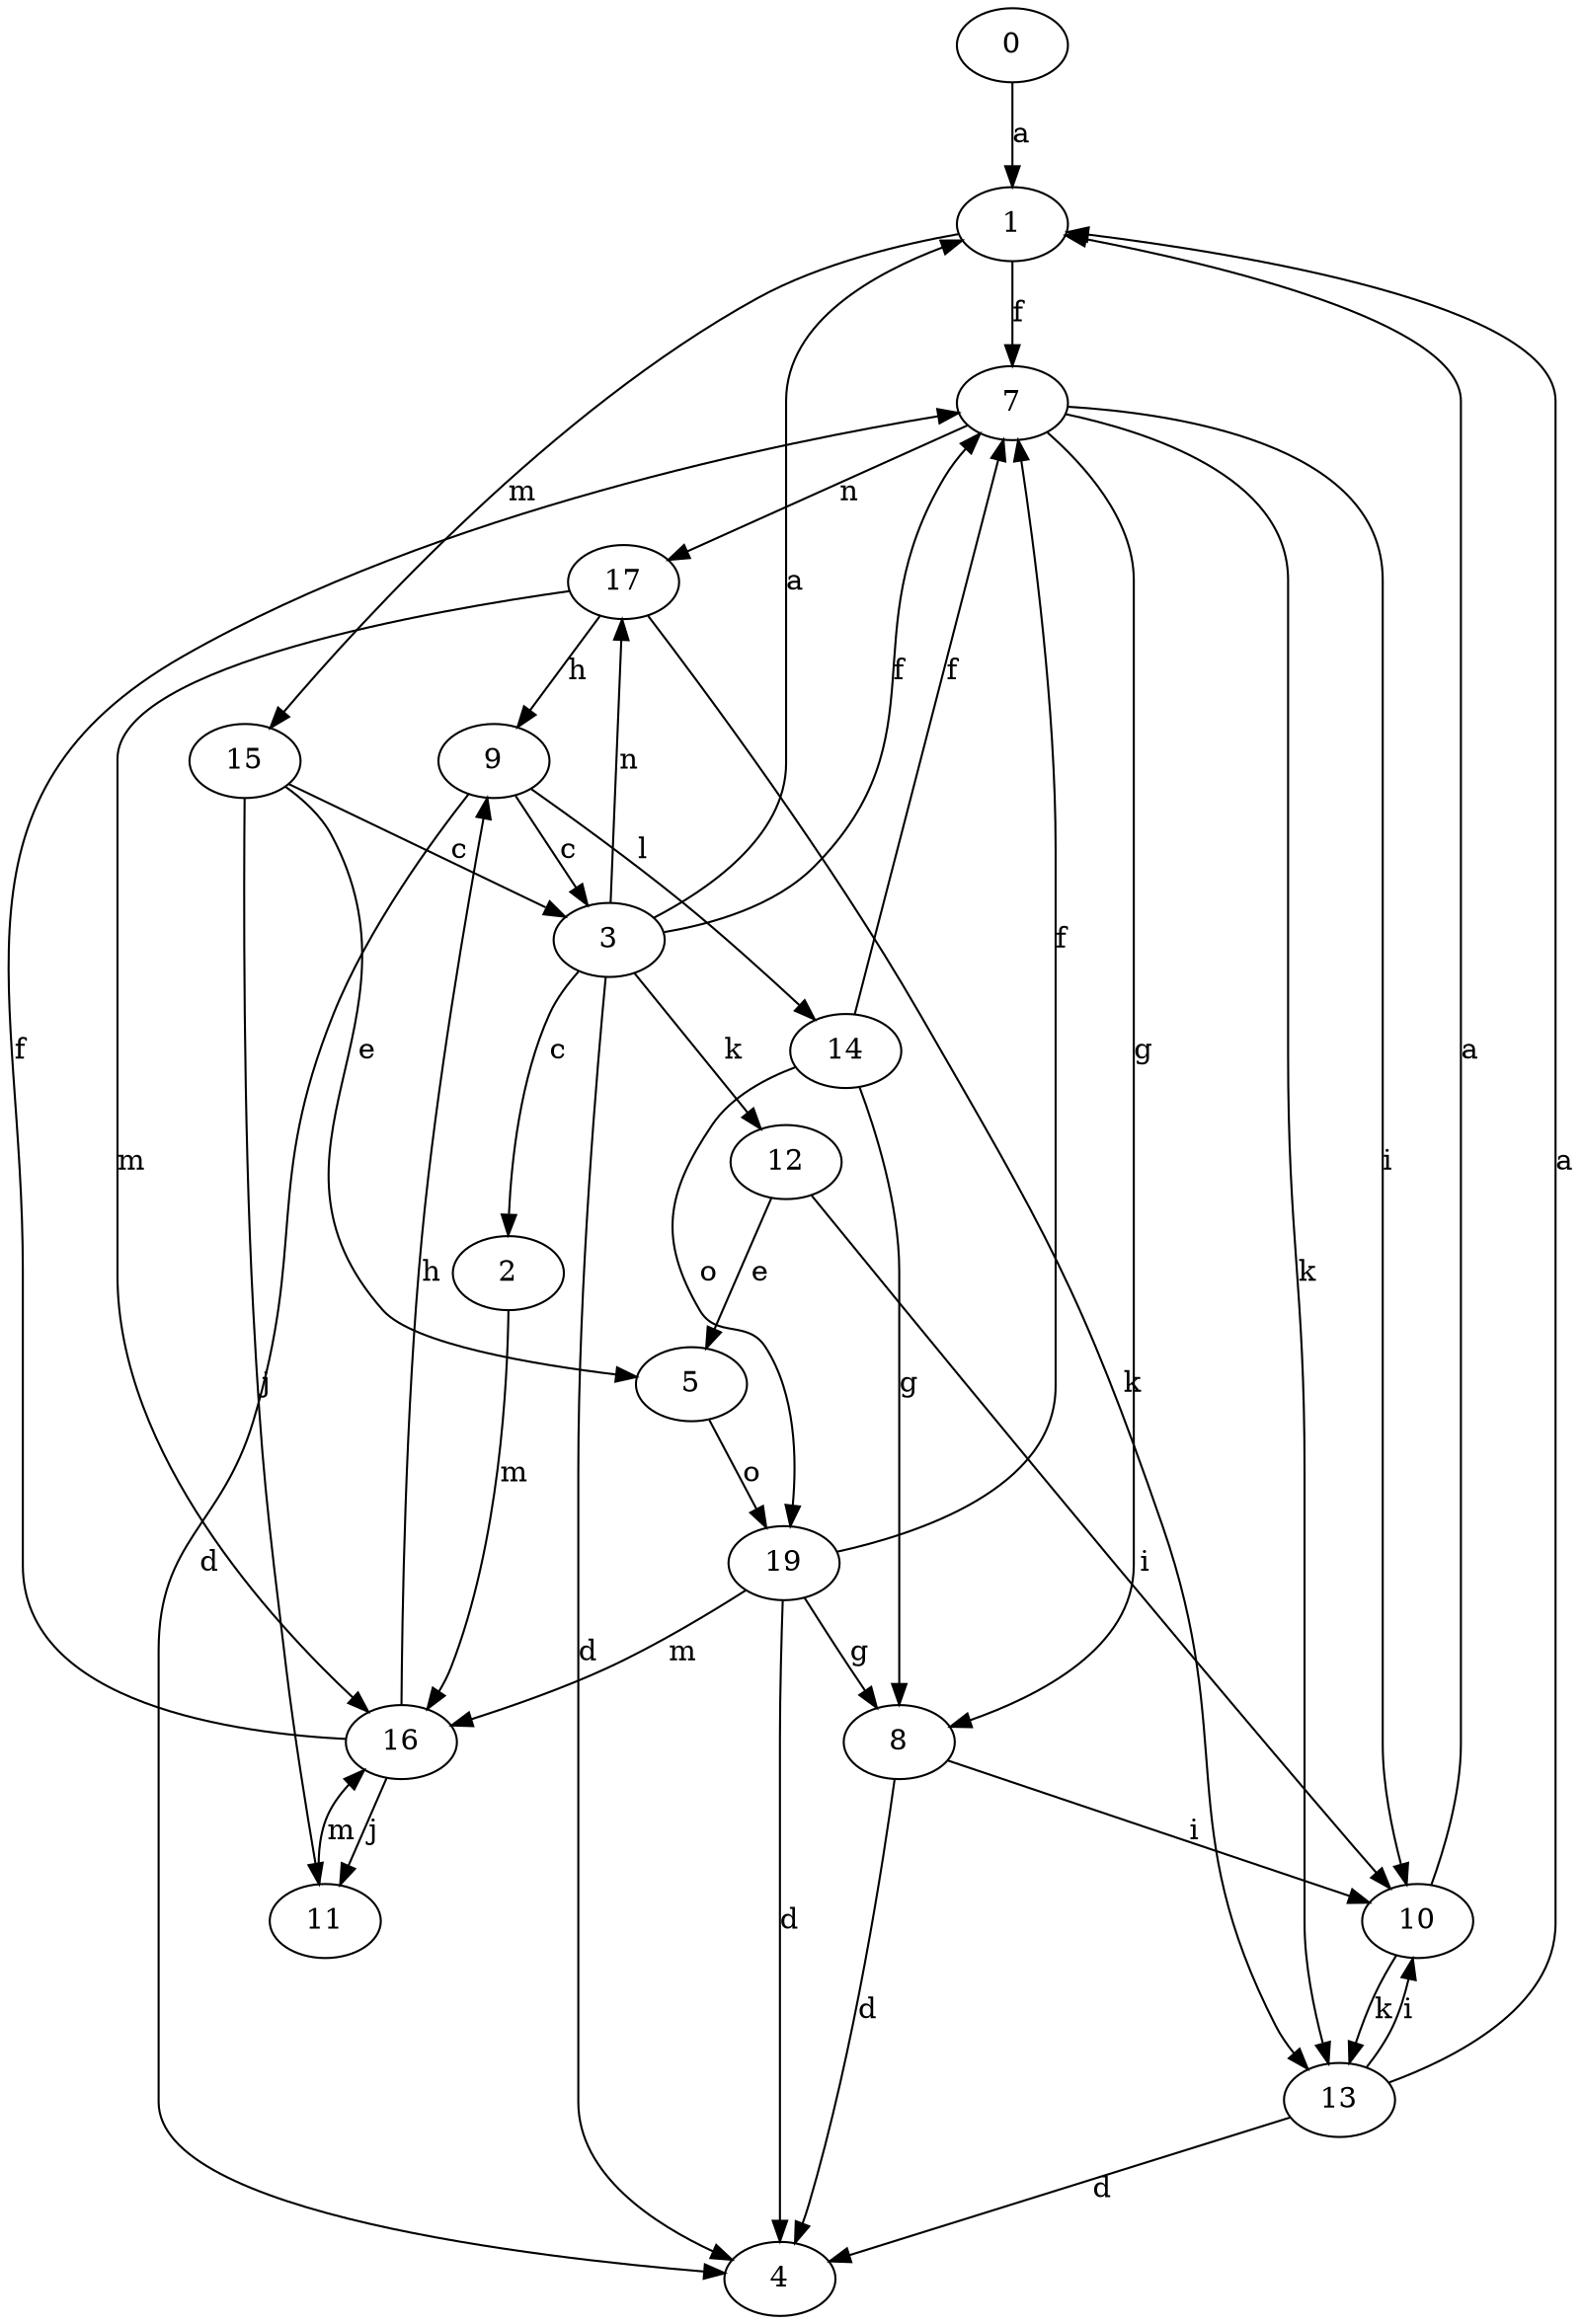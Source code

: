 strict digraph  {
0;
1;
2;
3;
4;
5;
7;
8;
9;
10;
11;
12;
13;
14;
15;
16;
17;
19;
0 -> 1  [label=a];
1 -> 7  [label=f];
1 -> 15  [label=m];
2 -> 16  [label=m];
3 -> 1  [label=a];
3 -> 2  [label=c];
3 -> 4  [label=d];
3 -> 7  [label=f];
3 -> 12  [label=k];
3 -> 17  [label=n];
5 -> 19  [label=o];
7 -> 8  [label=g];
7 -> 10  [label=i];
7 -> 13  [label=k];
7 -> 17  [label=n];
8 -> 4  [label=d];
8 -> 10  [label=i];
9 -> 3  [label=c];
9 -> 4  [label=d];
9 -> 14  [label=l];
10 -> 1  [label=a];
10 -> 13  [label=k];
11 -> 16  [label=m];
12 -> 5  [label=e];
12 -> 10  [label=i];
13 -> 1  [label=a];
13 -> 4  [label=d];
13 -> 10  [label=i];
14 -> 7  [label=f];
14 -> 8  [label=g];
14 -> 19  [label=o];
15 -> 3  [label=c];
15 -> 5  [label=e];
15 -> 11  [label=j];
16 -> 7  [label=f];
16 -> 9  [label=h];
16 -> 11  [label=j];
17 -> 9  [label=h];
17 -> 13  [label=k];
17 -> 16  [label=m];
19 -> 4  [label=d];
19 -> 7  [label=f];
19 -> 8  [label=g];
19 -> 16  [label=m];
}
